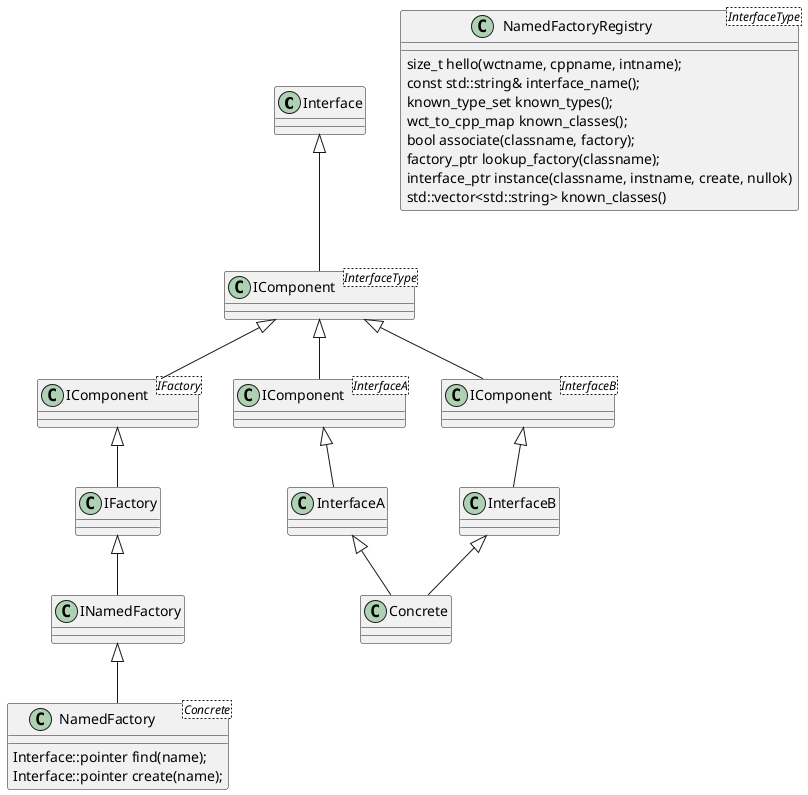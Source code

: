 @startuml

class Interface
class "IComponent<InterfaceType>" as IComponent_t
class "IComponent<IFactory>" as IComponent_factory
class "IComponent<InterfaceA>" as IComponent_A
class "IComponent<InterfaceB>" as IComponent_B
class IFactory
class INamedFactory
class Concrete

Interface <|-- IComponent_t
IComponent_t <|-- IComponent_factory

IComponent_factory <|-- IFactory
IFactory <|-- INamedFactory


class "NamedFactory<Concrete>" as NamedFactory_Concrete
class NamedFactory_Concrete {
        Interface::pointer find(name);
        Interface::pointer create(name);


}

class "NamedFactoryRegistry<InterfaceType>" as NamedFactoryRegistry_t
class NamedFactoryRegistry_t {
        size_t hello(wctname, cppname, intname);
        const std::string& interface_name();
        known_type_set known_types();
        wct_to_cpp_map known_classes();
        bool associate(classname, factory);
        factory_ptr lookup_factory(classname);
        interface_ptr instance(classname, instname, create, nullok)
        std::vector<std::string> known_classes()
}

IComponent_t <|-- IComponent_A
IComponent_t <|-- IComponent_B

IComponent_A <|-- InterfaceA
IComponent_B <|-- InterfaceB

InterfaceA <|-- Concrete
InterfaceB <|-- Concrete

INamedFactory <|-- NamedFactory_Concrete

        

@enduml
